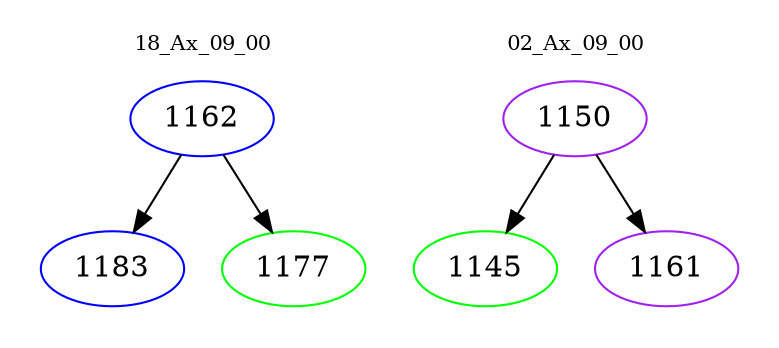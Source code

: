 digraph{
subgraph cluster_0 {
color = white
label = "18_Ax_09_00";
fontsize=10;
T0_1162 [label="1162", color="blue"]
T0_1162 -> T0_1183 [color="black"]
T0_1183 [label="1183", color="blue"]
T0_1162 -> T0_1177 [color="black"]
T0_1177 [label="1177", color="green"]
}
subgraph cluster_1 {
color = white
label = "02_Ax_09_00";
fontsize=10;
T1_1150 [label="1150", color="purple"]
T1_1150 -> T1_1145 [color="black"]
T1_1145 [label="1145", color="green"]
T1_1150 -> T1_1161 [color="black"]
T1_1161 [label="1161", color="purple"]
}
}
